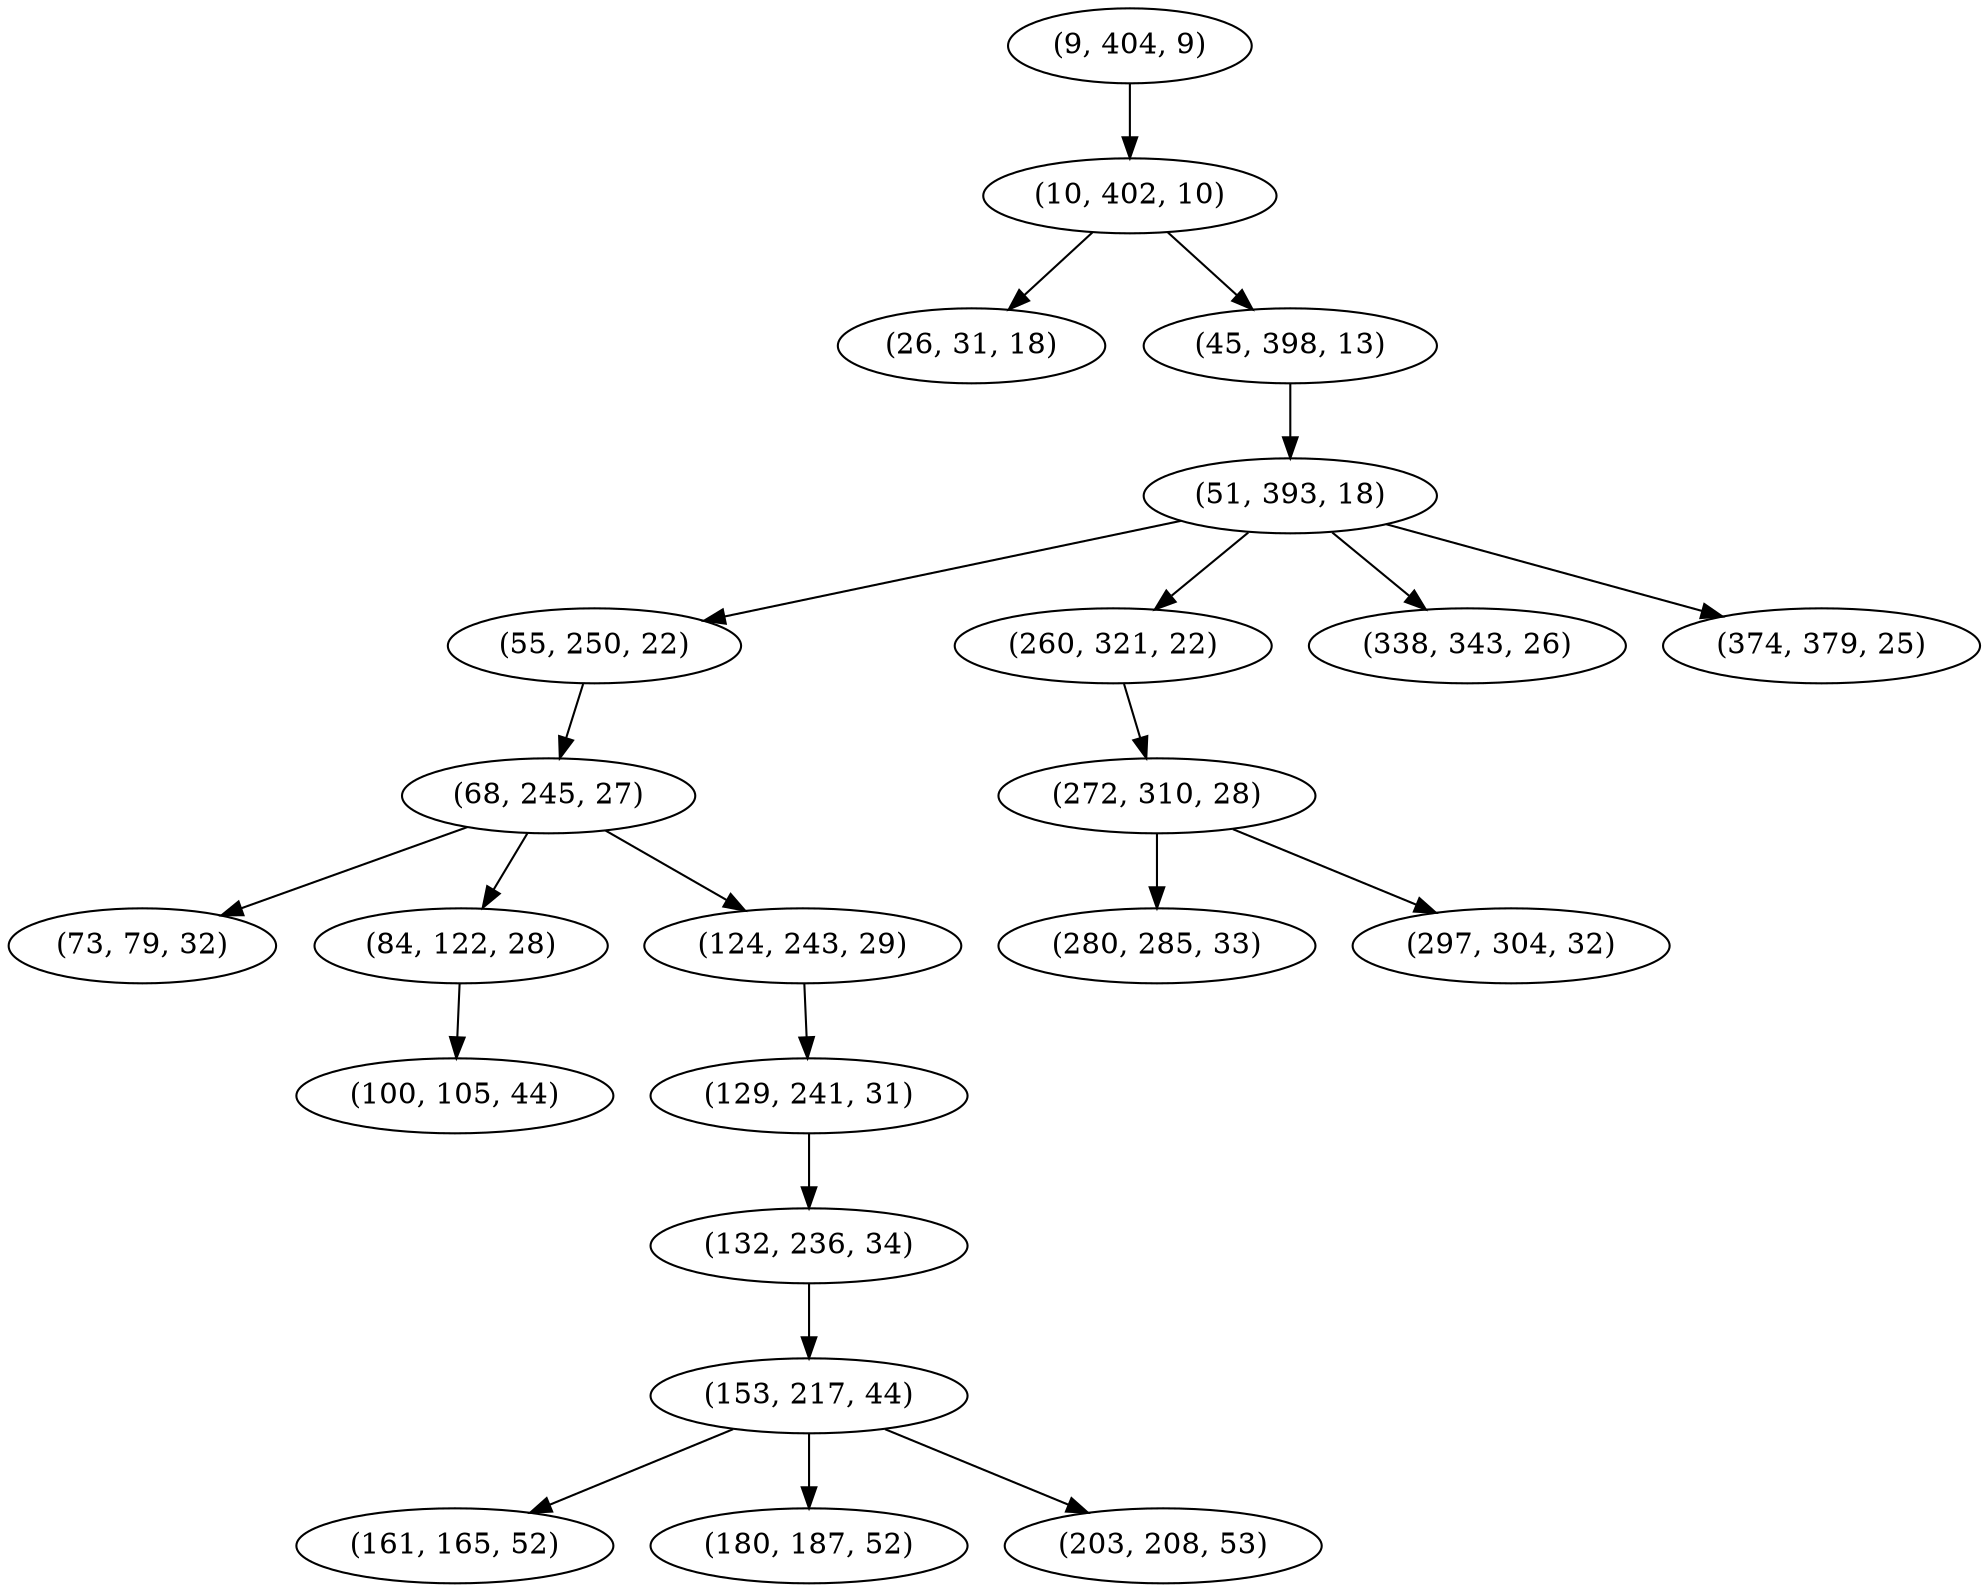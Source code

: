 digraph tree {
    "(9, 404, 9)";
    "(10, 402, 10)";
    "(26, 31, 18)";
    "(45, 398, 13)";
    "(51, 393, 18)";
    "(55, 250, 22)";
    "(68, 245, 27)";
    "(73, 79, 32)";
    "(84, 122, 28)";
    "(100, 105, 44)";
    "(124, 243, 29)";
    "(129, 241, 31)";
    "(132, 236, 34)";
    "(153, 217, 44)";
    "(161, 165, 52)";
    "(180, 187, 52)";
    "(203, 208, 53)";
    "(260, 321, 22)";
    "(272, 310, 28)";
    "(280, 285, 33)";
    "(297, 304, 32)";
    "(338, 343, 26)";
    "(374, 379, 25)";
    "(9, 404, 9)" -> "(10, 402, 10)";
    "(10, 402, 10)" -> "(26, 31, 18)";
    "(10, 402, 10)" -> "(45, 398, 13)";
    "(45, 398, 13)" -> "(51, 393, 18)";
    "(51, 393, 18)" -> "(55, 250, 22)";
    "(51, 393, 18)" -> "(260, 321, 22)";
    "(51, 393, 18)" -> "(338, 343, 26)";
    "(51, 393, 18)" -> "(374, 379, 25)";
    "(55, 250, 22)" -> "(68, 245, 27)";
    "(68, 245, 27)" -> "(73, 79, 32)";
    "(68, 245, 27)" -> "(84, 122, 28)";
    "(68, 245, 27)" -> "(124, 243, 29)";
    "(84, 122, 28)" -> "(100, 105, 44)";
    "(124, 243, 29)" -> "(129, 241, 31)";
    "(129, 241, 31)" -> "(132, 236, 34)";
    "(132, 236, 34)" -> "(153, 217, 44)";
    "(153, 217, 44)" -> "(161, 165, 52)";
    "(153, 217, 44)" -> "(180, 187, 52)";
    "(153, 217, 44)" -> "(203, 208, 53)";
    "(260, 321, 22)" -> "(272, 310, 28)";
    "(272, 310, 28)" -> "(280, 285, 33)";
    "(272, 310, 28)" -> "(297, 304, 32)";
}
